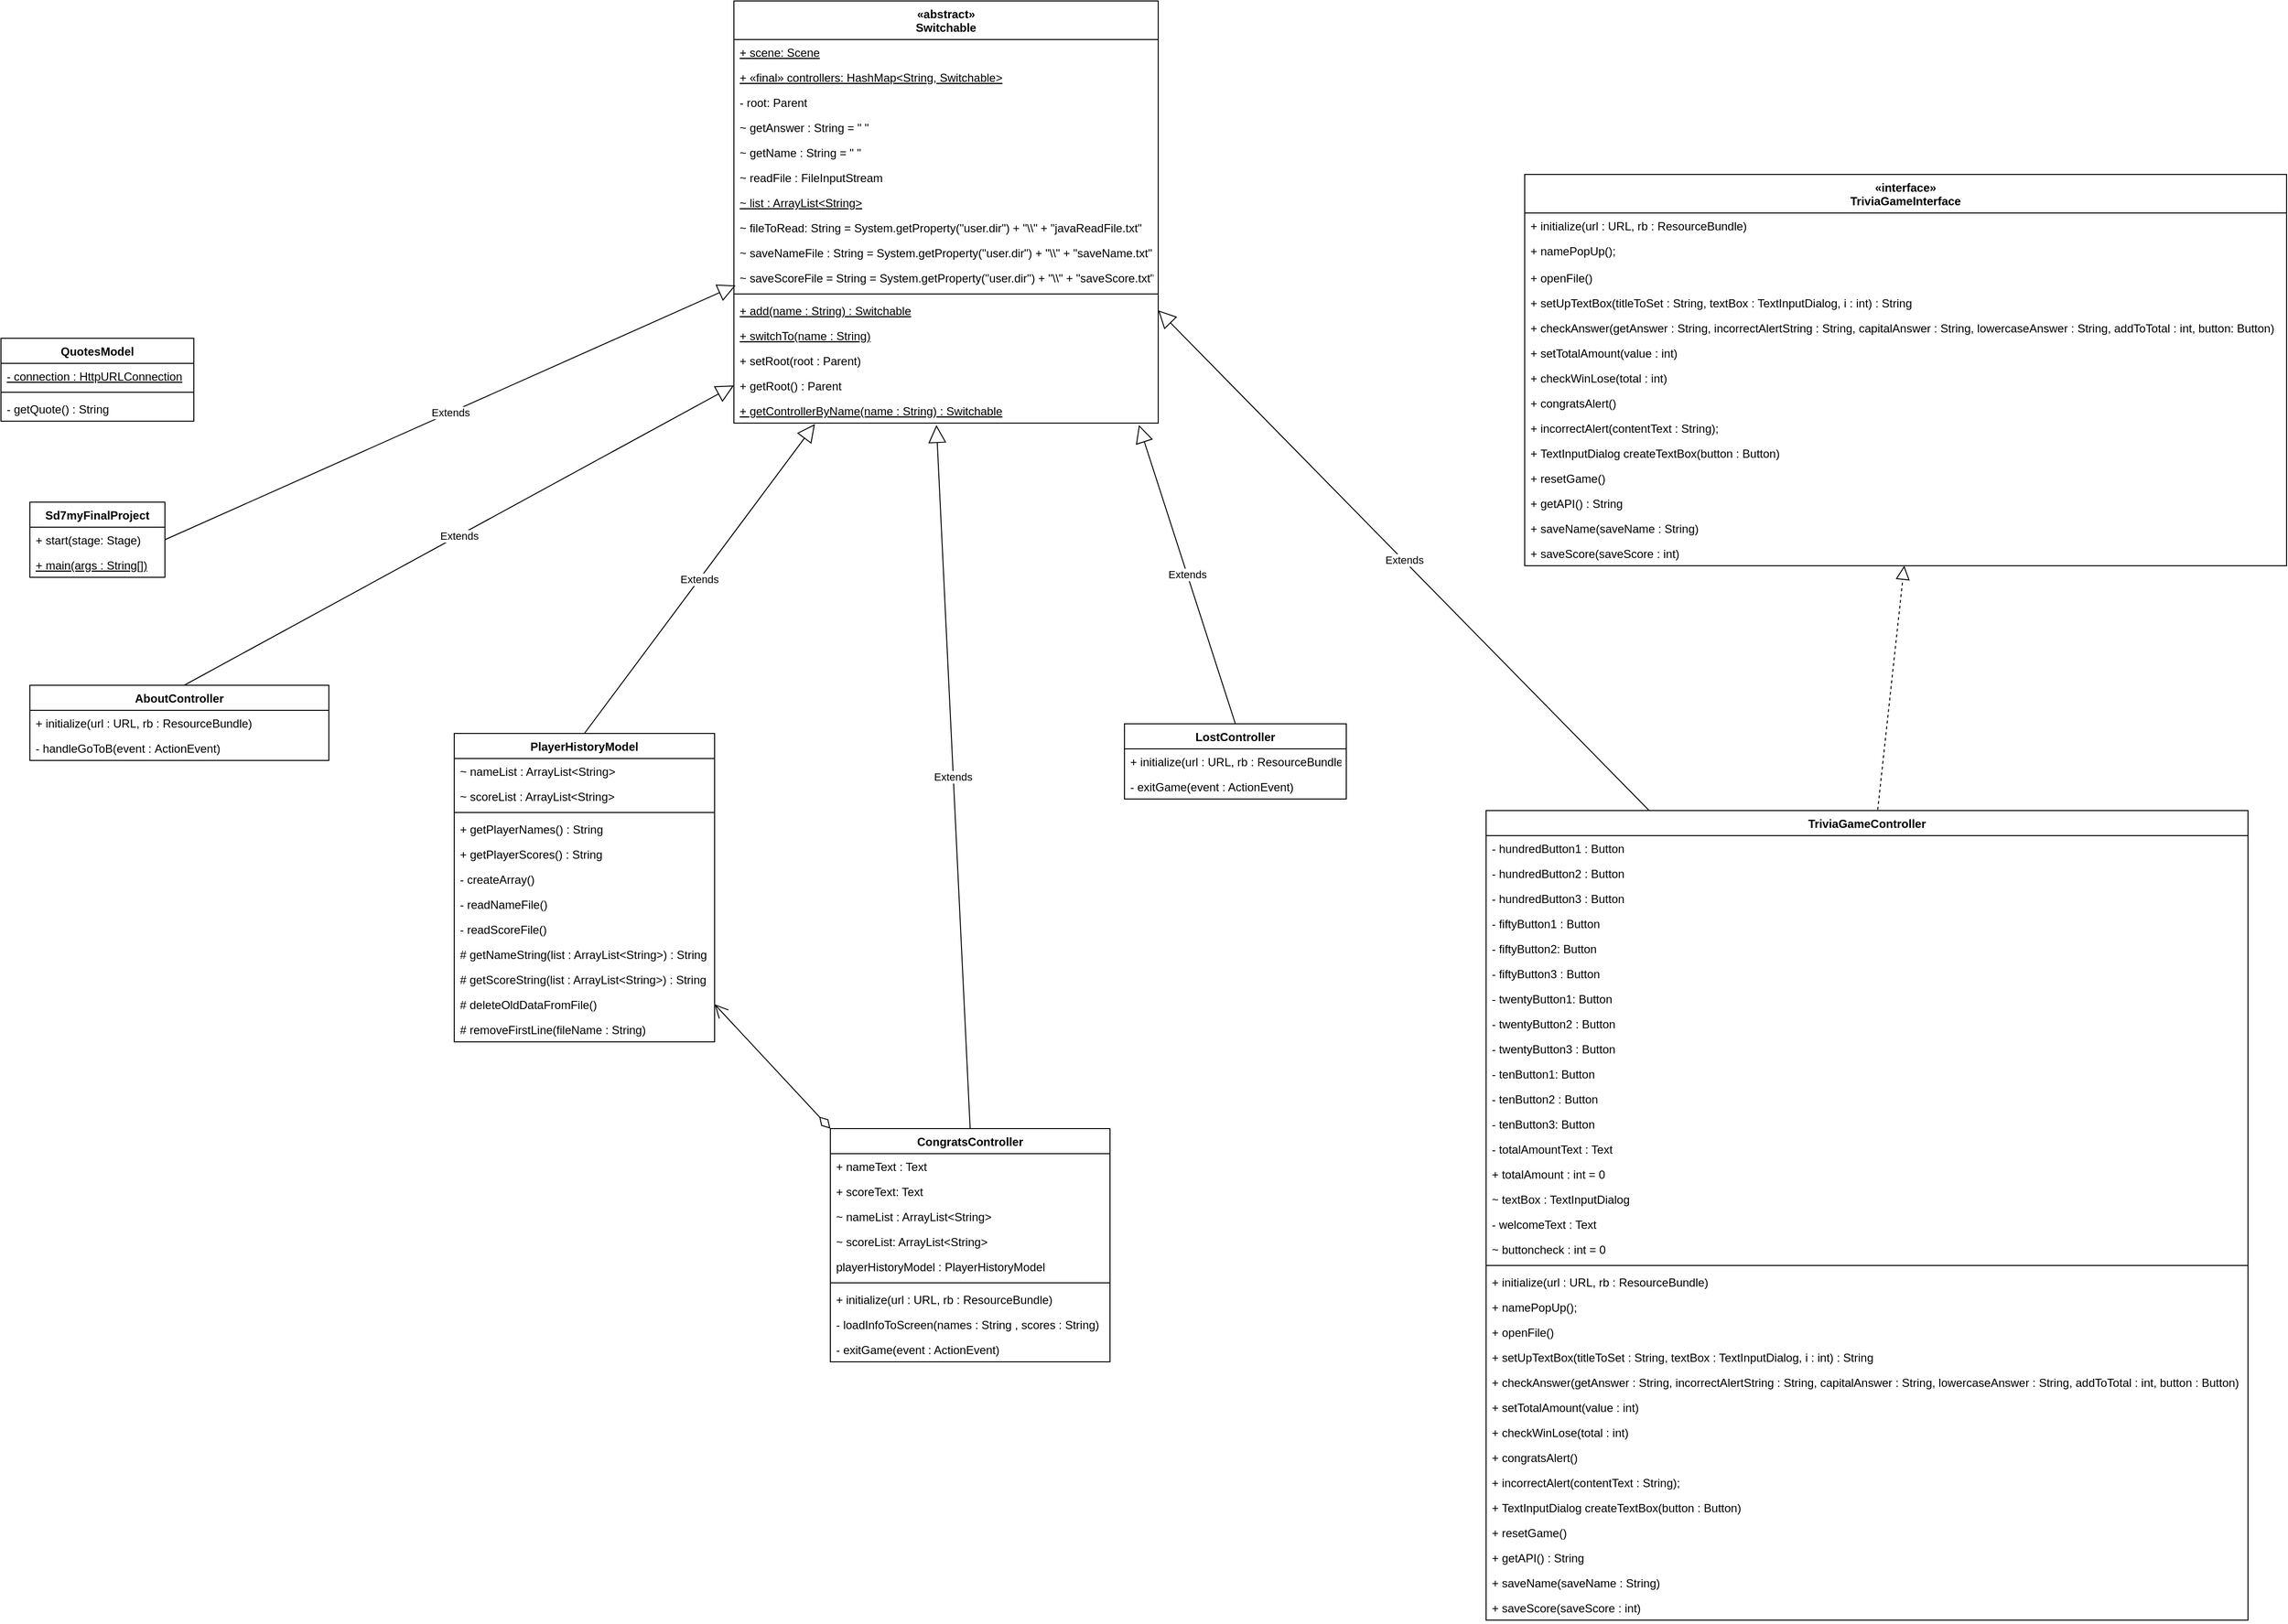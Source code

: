 <mxfile version="14.0.1" type="github">
  <diagram id="gQvXxVn0NNRnsmSeAjaD" name="Page-1">
    <mxGraphModel dx="950" dy="500" grid="1" gridSize="10" guides="1" tooltips="1" connect="1" arrows="1" fold="1" page="1" pageScale="1" pageWidth="850" pageHeight="1100" math="0" shadow="0">
      <root>
        <mxCell id="0" />
        <mxCell id="1" parent="0" />
        <mxCell id="W3TxLNWomMBkSXG4hjIm-2" value="«abstract»&#xa;Switchable" style="swimlane;fontStyle=1;align=center;verticalAlign=top;childLayout=stackLayout;horizontal=1;startSize=40;horizontalStack=0;resizeParent=1;resizeParentMax=0;resizeLast=0;collapsible=1;marginBottom=0;" parent="1" vertex="1">
          <mxGeometry x="870" y="90" width="440" height="438" as="geometry" />
        </mxCell>
        <mxCell id="W3TxLNWomMBkSXG4hjIm-3" value="+ scene: Scene" style="text;strokeColor=none;fillColor=none;align=left;verticalAlign=top;spacingLeft=4;spacingRight=4;overflow=hidden;rotatable=0;points=[[0,0.5],[1,0.5]];portConstraint=eastwest;fontStyle=4" parent="W3TxLNWomMBkSXG4hjIm-2" vertex="1">
          <mxGeometry y="40" width="440" height="26" as="geometry" />
        </mxCell>
        <mxCell id="W3TxLNWomMBkSXG4hjIm-6" value="+ «final» controllers: HashMap&lt;String, Switchable&gt;" style="text;strokeColor=none;fillColor=none;align=left;verticalAlign=top;spacingLeft=4;spacingRight=4;overflow=hidden;rotatable=0;points=[[0,0.5],[1,0.5]];portConstraint=eastwest;fontStyle=4" parent="W3TxLNWomMBkSXG4hjIm-2" vertex="1">
          <mxGeometry y="66" width="440" height="26" as="geometry" />
        </mxCell>
        <mxCell id="W3TxLNWomMBkSXG4hjIm-7" value="- root: Parent" style="text;strokeColor=none;fillColor=none;align=left;verticalAlign=top;spacingLeft=4;spacingRight=4;overflow=hidden;rotatable=0;points=[[0,0.5],[1,0.5]];portConstraint=eastwest;" parent="W3TxLNWomMBkSXG4hjIm-2" vertex="1">
          <mxGeometry y="92" width="440" height="26" as="geometry" />
        </mxCell>
        <mxCell id="W3TxLNWomMBkSXG4hjIm-8" value="~ getAnswer : String = &quot; &quot;" style="text;strokeColor=none;fillColor=none;align=left;verticalAlign=top;spacingLeft=4;spacingRight=4;overflow=hidden;rotatable=0;points=[[0,0.5],[1,0.5]];portConstraint=eastwest;" parent="W3TxLNWomMBkSXG4hjIm-2" vertex="1">
          <mxGeometry y="118" width="440" height="26" as="geometry" />
        </mxCell>
        <mxCell id="W3TxLNWomMBkSXG4hjIm-9" value="~ getName : String = &quot; &quot;" style="text;strokeColor=none;fillColor=none;align=left;verticalAlign=top;spacingLeft=4;spacingRight=4;overflow=hidden;rotatable=0;points=[[0,0.5],[1,0.5]];portConstraint=eastwest;" parent="W3TxLNWomMBkSXG4hjIm-2" vertex="1">
          <mxGeometry y="144" width="440" height="26" as="geometry" />
        </mxCell>
        <mxCell id="W3TxLNWomMBkSXG4hjIm-10" value="~ readFile : FileInputStream" style="text;strokeColor=none;fillColor=none;align=left;verticalAlign=top;spacingLeft=4;spacingRight=4;overflow=hidden;rotatable=0;points=[[0,0.5],[1,0.5]];portConstraint=eastwest;" parent="W3TxLNWomMBkSXG4hjIm-2" vertex="1">
          <mxGeometry y="170" width="440" height="26" as="geometry" />
        </mxCell>
        <mxCell id="W3TxLNWomMBkSXG4hjIm-11" value="~ list : ArrayList&lt;String&gt;" style="text;strokeColor=none;fillColor=none;align=left;verticalAlign=top;spacingLeft=4;spacingRight=4;overflow=hidden;rotatable=0;points=[[0,0.5],[1,0.5]];portConstraint=eastwest;fontStyle=4" parent="W3TxLNWomMBkSXG4hjIm-2" vertex="1">
          <mxGeometry y="196" width="440" height="26" as="geometry" />
        </mxCell>
        <mxCell id="W3TxLNWomMBkSXG4hjIm-12" value="~ fileToRead: String = System.getProperty(&quot;user.dir&quot;) + &quot;\\&quot; + &quot;javaReadFile.txt&quot;" style="text;strokeColor=none;fillColor=none;align=left;verticalAlign=top;spacingLeft=4;spacingRight=4;overflow=hidden;rotatable=0;points=[[0,0.5],[1,0.5]];portConstraint=eastwest;" parent="W3TxLNWomMBkSXG4hjIm-2" vertex="1">
          <mxGeometry y="222" width="440" height="26" as="geometry" />
        </mxCell>
        <mxCell id="W3TxLNWomMBkSXG4hjIm-13" value="~ saveNameFile : String = System.getProperty(&quot;user.dir&quot;) + &quot;\\&quot; + &quot;saveName.txt&quot;" style="text;strokeColor=none;fillColor=none;align=left;verticalAlign=top;spacingLeft=4;spacingRight=4;overflow=hidden;rotatable=0;points=[[0,0.5],[1,0.5]];portConstraint=eastwest;" parent="W3TxLNWomMBkSXG4hjIm-2" vertex="1">
          <mxGeometry y="248" width="440" height="26" as="geometry" />
        </mxCell>
        <mxCell id="W3TxLNWomMBkSXG4hjIm-14" value="~ saveScoreFile = String = System.getProperty(&quot;user.dir&quot;) + &quot;\\&quot; + &quot;saveScore.txt&quot;;" style="text;strokeColor=none;fillColor=none;align=left;verticalAlign=top;spacingLeft=4;spacingRight=4;overflow=hidden;rotatable=0;points=[[0,0.5],[1,0.5]];portConstraint=eastwest;" parent="W3TxLNWomMBkSXG4hjIm-2" vertex="1">
          <mxGeometry y="274" width="440" height="26" as="geometry" />
        </mxCell>
        <mxCell id="W3TxLNWomMBkSXG4hjIm-4" value="" style="line;strokeWidth=1;fillColor=none;align=left;verticalAlign=middle;spacingTop=-1;spacingLeft=3;spacingRight=3;rotatable=0;labelPosition=right;points=[];portConstraint=eastwest;" parent="W3TxLNWomMBkSXG4hjIm-2" vertex="1">
          <mxGeometry y="300" width="440" height="8" as="geometry" />
        </mxCell>
        <mxCell id="W3TxLNWomMBkSXG4hjIm-5" value="+ add(name : String) : Switchable" style="text;strokeColor=none;fillColor=none;align=left;verticalAlign=top;spacingLeft=4;spacingRight=4;overflow=hidden;rotatable=0;points=[[0,0.5],[1,0.5]];portConstraint=eastwest;fontStyle=4" parent="W3TxLNWomMBkSXG4hjIm-2" vertex="1">
          <mxGeometry y="308" width="440" height="26" as="geometry" />
        </mxCell>
        <mxCell id="Ama2jXLuvbdr1ns14wdT-2" value="+ switchTo(name : String)" style="text;strokeColor=none;fillColor=none;align=left;verticalAlign=top;spacingLeft=4;spacingRight=4;overflow=hidden;rotatable=0;points=[[0,0.5],[1,0.5]];portConstraint=eastwest;fontStyle=4" parent="W3TxLNWomMBkSXG4hjIm-2" vertex="1">
          <mxGeometry y="334" width="440" height="26" as="geometry" />
        </mxCell>
        <mxCell id="Ama2jXLuvbdr1ns14wdT-3" value="+ setRoot(root : Parent)" style="text;strokeColor=none;fillColor=none;align=left;verticalAlign=top;spacingLeft=4;spacingRight=4;overflow=hidden;rotatable=0;points=[[0,0.5],[1,0.5]];portConstraint=eastwest;" parent="W3TxLNWomMBkSXG4hjIm-2" vertex="1">
          <mxGeometry y="360" width="440" height="26" as="geometry" />
        </mxCell>
        <mxCell id="Ama2jXLuvbdr1ns14wdT-4" value="+ getRoot() : Parent" style="text;strokeColor=none;fillColor=none;align=left;verticalAlign=top;spacingLeft=4;spacingRight=4;overflow=hidden;rotatable=0;points=[[0,0.5],[1,0.5]];portConstraint=eastwest;" parent="W3TxLNWomMBkSXG4hjIm-2" vertex="1">
          <mxGeometry y="386" width="440" height="26" as="geometry" />
        </mxCell>
        <mxCell id="Ama2jXLuvbdr1ns14wdT-5" value="+ getControllerByName(name : String) : Switchable" style="text;strokeColor=none;fillColor=none;align=left;verticalAlign=top;spacingLeft=4;spacingRight=4;overflow=hidden;rotatable=0;points=[[0,0.5],[1,0.5]];portConstraint=eastwest;fontStyle=4" parent="W3TxLNWomMBkSXG4hjIm-2" vertex="1">
          <mxGeometry y="412" width="440" height="26" as="geometry" />
        </mxCell>
        <mxCell id="Ama2jXLuvbdr1ns14wdT-11" value="PlayerHistoryModel" style="swimlane;fontStyle=1;align=center;verticalAlign=top;childLayout=stackLayout;horizontal=1;startSize=26;horizontalStack=0;resizeParent=1;resizeParentMax=0;resizeLast=0;collapsible=1;marginBottom=0;" parent="1" vertex="1">
          <mxGeometry x="580" y="850" width="270" height="320" as="geometry" />
        </mxCell>
        <mxCell id="Ama2jXLuvbdr1ns14wdT-12" value="~ nameList : ArrayList&lt;String&gt;" style="text;strokeColor=none;fillColor=none;align=left;verticalAlign=top;spacingLeft=4;spacingRight=4;overflow=hidden;rotatable=0;points=[[0,0.5],[1,0.5]];portConstraint=eastwest;" parent="Ama2jXLuvbdr1ns14wdT-11" vertex="1">
          <mxGeometry y="26" width="270" height="26" as="geometry" />
        </mxCell>
        <mxCell id="Ama2jXLuvbdr1ns14wdT-56" value="~ scoreList : ArrayList&lt;String&gt;" style="text;strokeColor=none;fillColor=none;align=left;verticalAlign=top;spacingLeft=4;spacingRight=4;overflow=hidden;rotatable=0;points=[[0,0.5],[1,0.5]];portConstraint=eastwest;" parent="Ama2jXLuvbdr1ns14wdT-11" vertex="1">
          <mxGeometry y="52" width="270" height="26" as="geometry" />
        </mxCell>
        <mxCell id="Ama2jXLuvbdr1ns14wdT-13" value="" style="line;strokeWidth=1;fillColor=none;align=left;verticalAlign=middle;spacingTop=-1;spacingLeft=3;spacingRight=3;rotatable=0;labelPosition=right;points=[];portConstraint=eastwest;" parent="Ama2jXLuvbdr1ns14wdT-11" vertex="1">
          <mxGeometry y="78" width="270" height="8" as="geometry" />
        </mxCell>
        <mxCell id="Ama2jXLuvbdr1ns14wdT-14" value="+ getPlayerNames() : String" style="text;strokeColor=none;fillColor=none;align=left;verticalAlign=top;spacingLeft=4;spacingRight=4;overflow=hidden;rotatable=0;points=[[0,0.5],[1,0.5]];portConstraint=eastwest;" parent="Ama2jXLuvbdr1ns14wdT-11" vertex="1">
          <mxGeometry y="86" width="270" height="26" as="geometry" />
        </mxCell>
        <mxCell id="Ama2jXLuvbdr1ns14wdT-57" value="+ getPlayerScores() : String" style="text;strokeColor=none;fillColor=none;align=left;verticalAlign=top;spacingLeft=4;spacingRight=4;overflow=hidden;rotatable=0;points=[[0,0.5],[1,0.5]];portConstraint=eastwest;" parent="Ama2jXLuvbdr1ns14wdT-11" vertex="1">
          <mxGeometry y="112" width="270" height="26" as="geometry" />
        </mxCell>
        <mxCell id="Ama2jXLuvbdr1ns14wdT-58" value="- createArray()" style="text;strokeColor=none;fillColor=none;align=left;verticalAlign=top;spacingLeft=4;spacingRight=4;overflow=hidden;rotatable=0;points=[[0,0.5],[1,0.5]];portConstraint=eastwest;" parent="Ama2jXLuvbdr1ns14wdT-11" vertex="1">
          <mxGeometry y="138" width="270" height="26" as="geometry" />
        </mxCell>
        <mxCell id="Ama2jXLuvbdr1ns14wdT-59" value="- readNameFile()" style="text;strokeColor=none;fillColor=none;align=left;verticalAlign=top;spacingLeft=4;spacingRight=4;overflow=hidden;rotatable=0;points=[[0,0.5],[1,0.5]];portConstraint=eastwest;" parent="Ama2jXLuvbdr1ns14wdT-11" vertex="1">
          <mxGeometry y="164" width="270" height="26" as="geometry" />
        </mxCell>
        <mxCell id="Ama2jXLuvbdr1ns14wdT-60" value="- readScoreFile()" style="text;strokeColor=none;fillColor=none;align=left;verticalAlign=top;spacingLeft=4;spacingRight=4;overflow=hidden;rotatable=0;points=[[0,0.5],[1,0.5]];portConstraint=eastwest;" parent="Ama2jXLuvbdr1ns14wdT-11" vertex="1">
          <mxGeometry y="190" width="270" height="26" as="geometry" />
        </mxCell>
        <mxCell id="Ama2jXLuvbdr1ns14wdT-61" value="# getNameString(list : ArrayList&lt;String&gt;) : String" style="text;strokeColor=none;fillColor=none;align=left;verticalAlign=top;spacingLeft=4;spacingRight=4;overflow=hidden;rotatable=0;points=[[0,0.5],[1,0.5]];portConstraint=eastwest;" parent="Ama2jXLuvbdr1ns14wdT-11" vertex="1">
          <mxGeometry y="216" width="270" height="26" as="geometry" />
        </mxCell>
        <mxCell id="Ama2jXLuvbdr1ns14wdT-62" value="# getScoreString(list : ArrayList&lt;String&gt;) : String" style="text;strokeColor=none;fillColor=none;align=left;verticalAlign=top;spacingLeft=4;spacingRight=4;overflow=hidden;rotatable=0;points=[[0,0.5],[1,0.5]];portConstraint=eastwest;" parent="Ama2jXLuvbdr1ns14wdT-11" vertex="1">
          <mxGeometry y="242" width="270" height="26" as="geometry" />
        </mxCell>
        <mxCell id="Ama2jXLuvbdr1ns14wdT-63" value="# deleteOldDataFromFile()" style="text;strokeColor=none;fillColor=none;align=left;verticalAlign=top;spacingLeft=4;spacingRight=4;overflow=hidden;rotatable=0;points=[[0,0.5],[1,0.5]];portConstraint=eastwest;" parent="Ama2jXLuvbdr1ns14wdT-11" vertex="1">
          <mxGeometry y="268" width="270" height="26" as="geometry" />
        </mxCell>
        <mxCell id="Ama2jXLuvbdr1ns14wdT-64" value="# removeFirstLine(fileName : String)" style="text;strokeColor=none;fillColor=none;align=left;verticalAlign=top;spacingLeft=4;spacingRight=4;overflow=hidden;rotatable=0;points=[[0,0.5],[1,0.5]];portConstraint=eastwest;" parent="Ama2jXLuvbdr1ns14wdT-11" vertex="1">
          <mxGeometry y="294" width="270" height="26" as="geometry" />
        </mxCell>
        <mxCell id="Ama2jXLuvbdr1ns14wdT-15" value="CongratsController" style="swimlane;fontStyle=1;align=center;verticalAlign=top;childLayout=stackLayout;horizontal=1;startSize=26;horizontalStack=0;resizeParent=1;resizeParentMax=0;resizeLast=0;collapsible=1;marginBottom=0;" parent="1" vertex="1">
          <mxGeometry x="970" y="1260" width="290" height="242" as="geometry" />
        </mxCell>
        <mxCell id="Ama2jXLuvbdr1ns14wdT-16" value="+ nameText : Text" style="text;strokeColor=none;fillColor=none;align=left;verticalAlign=top;spacingLeft=4;spacingRight=4;overflow=hidden;rotatable=0;points=[[0,0.5],[1,0.5]];portConstraint=eastwest;" parent="Ama2jXLuvbdr1ns14wdT-15" vertex="1">
          <mxGeometry y="26" width="290" height="26" as="geometry" />
        </mxCell>
        <mxCell id="Ama2jXLuvbdr1ns14wdT-66" value="+ scoreText: Text" style="text;strokeColor=none;fillColor=none;align=left;verticalAlign=top;spacingLeft=4;spacingRight=4;overflow=hidden;rotatable=0;points=[[0,0.5],[1,0.5]];portConstraint=eastwest;" parent="Ama2jXLuvbdr1ns14wdT-15" vertex="1">
          <mxGeometry y="52" width="290" height="26" as="geometry" />
        </mxCell>
        <mxCell id="Ama2jXLuvbdr1ns14wdT-67" value="~ nameList : ArrayList&lt;String&gt;" style="text;strokeColor=none;fillColor=none;align=left;verticalAlign=top;spacingLeft=4;spacingRight=4;overflow=hidden;rotatable=0;points=[[0,0.5],[1,0.5]];portConstraint=eastwest;" parent="Ama2jXLuvbdr1ns14wdT-15" vertex="1">
          <mxGeometry y="78" width="290" height="26" as="geometry" />
        </mxCell>
        <mxCell id="Ama2jXLuvbdr1ns14wdT-68" value="~ scoreList: ArrayList&lt;String&gt;" style="text;strokeColor=none;fillColor=none;align=left;verticalAlign=top;spacingLeft=4;spacingRight=4;overflow=hidden;rotatable=0;points=[[0,0.5],[1,0.5]];portConstraint=eastwest;" parent="Ama2jXLuvbdr1ns14wdT-15" vertex="1">
          <mxGeometry y="104" width="290" height="26" as="geometry" />
        </mxCell>
        <mxCell id="Ama2jXLuvbdr1ns14wdT-69" value="playerHistoryModel : PlayerHistoryModel " style="text;strokeColor=none;fillColor=none;align=left;verticalAlign=top;spacingLeft=4;spacingRight=4;overflow=hidden;rotatable=0;points=[[0,0.5],[1,0.5]];portConstraint=eastwest;" parent="Ama2jXLuvbdr1ns14wdT-15" vertex="1">
          <mxGeometry y="130" width="290" height="26" as="geometry" />
        </mxCell>
        <mxCell id="Ama2jXLuvbdr1ns14wdT-17" value="" style="line;strokeWidth=1;fillColor=none;align=left;verticalAlign=middle;spacingTop=-1;spacingLeft=3;spacingRight=3;rotatable=0;labelPosition=right;points=[];portConstraint=eastwest;" parent="Ama2jXLuvbdr1ns14wdT-15" vertex="1">
          <mxGeometry y="156" width="290" height="8" as="geometry" />
        </mxCell>
        <mxCell id="Ama2jXLuvbdr1ns14wdT-18" value="+ initialize(url : URL, rb : ResourceBundle)" style="text;strokeColor=none;fillColor=none;align=left;verticalAlign=top;spacingLeft=4;spacingRight=4;overflow=hidden;rotatable=0;points=[[0,0.5],[1,0.5]];portConstraint=eastwest;" parent="Ama2jXLuvbdr1ns14wdT-15" vertex="1">
          <mxGeometry y="164" width="290" height="26" as="geometry" />
        </mxCell>
        <mxCell id="Ama2jXLuvbdr1ns14wdT-70" value="- loadInfoToScreen(names : String , scores : String)" style="text;strokeColor=none;fillColor=none;align=left;verticalAlign=top;spacingLeft=4;spacingRight=4;overflow=hidden;rotatable=0;points=[[0,0.5],[1,0.5]];portConstraint=eastwest;" parent="Ama2jXLuvbdr1ns14wdT-15" vertex="1">
          <mxGeometry y="190" width="290" height="26" as="geometry" />
        </mxCell>
        <mxCell id="Ama2jXLuvbdr1ns14wdT-71" value="- exitGame(event : ActionEvent)" style="text;strokeColor=none;fillColor=none;align=left;verticalAlign=top;spacingLeft=4;spacingRight=4;overflow=hidden;rotatable=0;points=[[0,0.5],[1,0.5]];portConstraint=eastwest;" parent="Ama2jXLuvbdr1ns14wdT-15" vertex="1">
          <mxGeometry y="216" width="290" height="26" as="geometry" />
        </mxCell>
        <mxCell id="Ama2jXLuvbdr1ns14wdT-19" value="LostController" style="swimlane;fontStyle=1;align=center;verticalAlign=top;childLayout=stackLayout;horizontal=1;startSize=26;horizontalStack=0;resizeParent=1;resizeParentMax=0;resizeLast=0;collapsible=1;marginBottom=0;" parent="1" vertex="1">
          <mxGeometry x="1275" y="840" width="230" height="78" as="geometry" />
        </mxCell>
        <mxCell id="Ama2jXLuvbdr1ns14wdT-22" value="+ initialize(url : URL, rb : ResourceBundle)" style="text;strokeColor=none;fillColor=none;align=left;verticalAlign=top;spacingLeft=4;spacingRight=4;overflow=hidden;rotatable=0;points=[[0,0.5],[1,0.5]];portConstraint=eastwest;" parent="Ama2jXLuvbdr1ns14wdT-19" vertex="1">
          <mxGeometry y="26" width="230" height="26" as="geometry" />
        </mxCell>
        <mxCell id="Ama2jXLuvbdr1ns14wdT-72" value="- exitGame(event : ActionEvent)" style="text;strokeColor=none;fillColor=none;align=left;verticalAlign=top;spacingLeft=4;spacingRight=4;overflow=hidden;rotatable=0;points=[[0,0.5],[1,0.5]];portConstraint=eastwest;" parent="Ama2jXLuvbdr1ns14wdT-19" vertex="1">
          <mxGeometry y="52" width="230" height="26" as="geometry" />
        </mxCell>
        <mxCell id="Ama2jXLuvbdr1ns14wdT-23" value="QuotesModel" style="swimlane;fontStyle=1;align=center;verticalAlign=top;childLayout=stackLayout;horizontal=1;startSize=26;horizontalStack=0;resizeParent=1;resizeParentMax=0;resizeLast=0;collapsible=1;marginBottom=0;" parent="1" vertex="1">
          <mxGeometry x="110" y="440" width="200" height="86" as="geometry" />
        </mxCell>
        <mxCell id="Ama2jXLuvbdr1ns14wdT-24" value="- connection : HttpURLConnection" style="text;strokeColor=none;fillColor=none;align=left;verticalAlign=top;spacingLeft=4;spacingRight=4;overflow=hidden;rotatable=0;points=[[0,0.5],[1,0.5]];portConstraint=eastwest;fontStyle=4" parent="Ama2jXLuvbdr1ns14wdT-23" vertex="1">
          <mxGeometry y="26" width="200" height="26" as="geometry" />
        </mxCell>
        <mxCell id="Ama2jXLuvbdr1ns14wdT-25" value="" style="line;strokeWidth=1;fillColor=none;align=left;verticalAlign=middle;spacingTop=-1;spacingLeft=3;spacingRight=3;rotatable=0;labelPosition=right;points=[];portConstraint=eastwest;" parent="Ama2jXLuvbdr1ns14wdT-23" vertex="1">
          <mxGeometry y="52" width="200" height="8" as="geometry" />
        </mxCell>
        <mxCell id="Ama2jXLuvbdr1ns14wdT-26" value="- getQuote() : String" style="text;strokeColor=none;fillColor=none;align=left;verticalAlign=top;spacingLeft=4;spacingRight=4;overflow=hidden;rotatable=0;points=[[0,0.5],[1,0.5]];portConstraint=eastwest;" parent="Ama2jXLuvbdr1ns14wdT-23" vertex="1">
          <mxGeometry y="60" width="200" height="26" as="geometry" />
        </mxCell>
        <mxCell id="Ama2jXLuvbdr1ns14wdT-31" value="AboutController" style="swimlane;fontStyle=1;align=center;verticalAlign=top;childLayout=stackLayout;horizontal=1;startSize=26;horizontalStack=0;resizeParent=1;resizeParentMax=0;resizeLast=0;collapsible=1;marginBottom=0;" parent="1" vertex="1">
          <mxGeometry x="140" y="800" width="310" height="78" as="geometry" />
        </mxCell>
        <mxCell id="Ama2jXLuvbdr1ns14wdT-34" value="+ initialize(url : URL, rb : ResourceBundle)" style="text;strokeColor=none;fillColor=none;align=left;verticalAlign=top;spacingLeft=4;spacingRight=4;overflow=hidden;rotatable=0;points=[[0,0.5],[1,0.5]];portConstraint=eastwest;" parent="Ama2jXLuvbdr1ns14wdT-31" vertex="1">
          <mxGeometry y="26" width="310" height="26" as="geometry" />
        </mxCell>
        <mxCell id="Ama2jXLuvbdr1ns14wdT-54" value="- handleGoToB(event : ActionEvent)" style="text;strokeColor=none;fillColor=none;align=left;verticalAlign=top;spacingLeft=4;spacingRight=4;overflow=hidden;rotatable=0;points=[[0,0.5],[1,0.5]];portConstraint=eastwest;" parent="Ama2jXLuvbdr1ns14wdT-31" vertex="1">
          <mxGeometry y="52" width="310" height="26" as="geometry" />
        </mxCell>
        <mxCell id="Ama2jXLuvbdr1ns14wdT-35" value="Sd7myFinalProject" style="swimlane;fontStyle=1;align=center;verticalAlign=top;childLayout=stackLayout;horizontal=1;startSize=26;horizontalStack=0;resizeParent=1;resizeParentMax=0;resizeLast=0;collapsible=1;marginBottom=0;" parent="1" vertex="1">
          <mxGeometry x="140" y="610" width="140" height="78" as="geometry" />
        </mxCell>
        <mxCell id="Ama2jXLuvbdr1ns14wdT-38" value="+ start(stage: Stage)" style="text;strokeColor=none;fillColor=none;align=left;verticalAlign=top;spacingLeft=4;spacingRight=4;overflow=hidden;rotatable=0;points=[[0,0.5],[1,0.5]];portConstraint=eastwest;" parent="Ama2jXLuvbdr1ns14wdT-35" vertex="1">
          <mxGeometry y="26" width="140" height="26" as="geometry" />
        </mxCell>
        <mxCell id="Ama2jXLuvbdr1ns14wdT-53" value="+ main(args : String[])" style="text;strokeColor=none;fillColor=none;align=left;verticalAlign=top;spacingLeft=4;spacingRight=4;overflow=hidden;rotatable=0;points=[[0,0.5],[1,0.5]];portConstraint=eastwest;fontStyle=4" parent="Ama2jXLuvbdr1ns14wdT-35" vertex="1">
          <mxGeometry y="52" width="140" height="26" as="geometry" />
        </mxCell>
        <mxCell id="Ama2jXLuvbdr1ns14wdT-92" value="«interface»&#xa;TriviaGameInterface" style="swimlane;fontStyle=1;align=center;verticalAlign=top;childLayout=stackLayout;horizontal=1;startSize=40;horizontalStack=0;resizeParent=1;resizeParentMax=0;resizeLast=0;collapsible=1;marginBottom=0;" parent="1" vertex="1">
          <mxGeometry x="1690" y="270" width="790" height="406" as="geometry" />
        </mxCell>
        <mxCell id="Ama2jXLuvbdr1ns14wdT-93" value="+ initialize(url : URL, rb : ResourceBundle)" style="text;strokeColor=none;fillColor=none;align=left;verticalAlign=top;spacingLeft=4;spacingRight=4;overflow=hidden;rotatable=0;points=[[0,0.5],[1,0.5]];portConstraint=eastwest;" parent="Ama2jXLuvbdr1ns14wdT-92" vertex="1">
          <mxGeometry y="40" width="790" height="26" as="geometry" />
        </mxCell>
        <mxCell id="Ama2jXLuvbdr1ns14wdT-94" value="+ namePopUp();" style="text;strokeColor=none;fillColor=none;align=left;verticalAlign=top;spacingLeft=4;spacingRight=4;overflow=hidden;rotatable=0;points=[[0,0.5],[1,0.5]];portConstraint=eastwest;" parent="Ama2jXLuvbdr1ns14wdT-92" vertex="1">
          <mxGeometry y="66" width="790" height="28" as="geometry" />
        </mxCell>
        <mxCell id="Ama2jXLuvbdr1ns14wdT-95" value="+ openFile()" style="text;strokeColor=none;fillColor=none;align=left;verticalAlign=top;spacingLeft=4;spacingRight=4;overflow=hidden;rotatable=0;points=[[0,0.5],[1,0.5]];portConstraint=eastwest;" parent="Ama2jXLuvbdr1ns14wdT-92" vertex="1">
          <mxGeometry y="94" width="790" height="26" as="geometry" />
        </mxCell>
        <mxCell id="Ama2jXLuvbdr1ns14wdT-96" value="+ setUpTextBox(titleToSet : String, textBox : TextInputDialog, i : int) : String" style="text;strokeColor=none;fillColor=none;align=left;verticalAlign=top;spacingLeft=4;spacingRight=4;overflow=hidden;rotatable=0;points=[[0,0.5],[1,0.5]];portConstraint=eastwest;" parent="Ama2jXLuvbdr1ns14wdT-92" vertex="1">
          <mxGeometry y="120" width="790" height="26" as="geometry" />
        </mxCell>
        <mxCell id="Ama2jXLuvbdr1ns14wdT-97" value="+ checkAnswer(getAnswer : String, incorrectAlertString : String, capitalAnswer : String, lowercaseAnswer : String, addToTotal : int, button: Button)" style="text;strokeColor=none;fillColor=none;align=left;verticalAlign=top;spacingLeft=4;spacingRight=4;overflow=hidden;rotatable=0;points=[[0,0.5],[1,0.5]];portConstraint=eastwest;" parent="Ama2jXLuvbdr1ns14wdT-92" vertex="1">
          <mxGeometry y="146" width="790" height="26" as="geometry" />
        </mxCell>
        <mxCell id="Ama2jXLuvbdr1ns14wdT-98" value="+ setTotalAmount(value : int)" style="text;strokeColor=none;fillColor=none;align=left;verticalAlign=top;spacingLeft=4;spacingRight=4;overflow=hidden;rotatable=0;points=[[0,0.5],[1,0.5]];portConstraint=eastwest;" parent="Ama2jXLuvbdr1ns14wdT-92" vertex="1">
          <mxGeometry y="172" width="790" height="26" as="geometry" />
        </mxCell>
        <mxCell id="Ama2jXLuvbdr1ns14wdT-99" value="+ checkWinLose(total : int)" style="text;strokeColor=none;fillColor=none;align=left;verticalAlign=top;spacingLeft=4;spacingRight=4;overflow=hidden;rotatable=0;points=[[0,0.5],[1,0.5]];portConstraint=eastwest;" parent="Ama2jXLuvbdr1ns14wdT-92" vertex="1">
          <mxGeometry y="198" width="790" height="26" as="geometry" />
        </mxCell>
        <mxCell id="Ama2jXLuvbdr1ns14wdT-100" value="+ congratsAlert()" style="text;strokeColor=none;fillColor=none;align=left;verticalAlign=top;spacingLeft=4;spacingRight=4;overflow=hidden;rotatable=0;points=[[0,0.5],[1,0.5]];portConstraint=eastwest;" parent="Ama2jXLuvbdr1ns14wdT-92" vertex="1">
          <mxGeometry y="224" width="790" height="26" as="geometry" />
        </mxCell>
        <mxCell id="Ama2jXLuvbdr1ns14wdT-101" value="+ incorrectAlert(contentText : String);" style="text;strokeColor=none;fillColor=none;align=left;verticalAlign=top;spacingLeft=4;spacingRight=4;overflow=hidden;rotatable=0;points=[[0,0.5],[1,0.5]];portConstraint=eastwest;" parent="Ama2jXLuvbdr1ns14wdT-92" vertex="1">
          <mxGeometry y="250" width="790" height="26" as="geometry" />
        </mxCell>
        <mxCell id="Ama2jXLuvbdr1ns14wdT-102" value="+ TextInputDialog createTextBox(button : Button)" style="text;strokeColor=none;fillColor=none;align=left;verticalAlign=top;spacingLeft=4;spacingRight=4;overflow=hidden;rotatable=0;points=[[0,0.5],[1,0.5]];portConstraint=eastwest;" parent="Ama2jXLuvbdr1ns14wdT-92" vertex="1">
          <mxGeometry y="276" width="790" height="26" as="geometry" />
        </mxCell>
        <mxCell id="Ama2jXLuvbdr1ns14wdT-103" value="+ resetGame()" style="text;strokeColor=none;fillColor=none;align=left;verticalAlign=top;spacingLeft=4;spacingRight=4;overflow=hidden;rotatable=0;points=[[0,0.5],[1,0.5]];portConstraint=eastwest;" parent="Ama2jXLuvbdr1ns14wdT-92" vertex="1">
          <mxGeometry y="302" width="790" height="26" as="geometry" />
        </mxCell>
        <mxCell id="Ama2jXLuvbdr1ns14wdT-104" value="+ getAPI() : String" style="text;strokeColor=none;fillColor=none;align=left;verticalAlign=top;spacingLeft=4;spacingRight=4;overflow=hidden;rotatable=0;points=[[0,0.5],[1,0.5]];portConstraint=eastwest;" parent="Ama2jXLuvbdr1ns14wdT-92" vertex="1">
          <mxGeometry y="328" width="790" height="26" as="geometry" />
        </mxCell>
        <mxCell id="Ama2jXLuvbdr1ns14wdT-105" value="+ saveName(saveName : String)" style="text;strokeColor=none;fillColor=none;align=left;verticalAlign=top;spacingLeft=4;spacingRight=4;overflow=hidden;rotatable=0;points=[[0,0.5],[1,0.5]];portConstraint=eastwest;" parent="Ama2jXLuvbdr1ns14wdT-92" vertex="1">
          <mxGeometry y="354" width="790" height="26" as="geometry" />
        </mxCell>
        <mxCell id="Ama2jXLuvbdr1ns14wdT-106" value="+ saveScore(saveScore : int)" style="text;strokeColor=none;fillColor=none;align=left;verticalAlign=top;spacingLeft=4;spacingRight=4;overflow=hidden;rotatable=0;points=[[0,0.5],[1,0.5]];portConstraint=eastwest;" parent="Ama2jXLuvbdr1ns14wdT-92" vertex="1">
          <mxGeometry y="380" width="790" height="26" as="geometry" />
        </mxCell>
        <mxCell id="26JXpx6nsNylsn1MKvOH-1" value="TriviaGameController" style="swimlane;fontStyle=1;align=center;verticalAlign=top;childLayout=stackLayout;horizontal=1;startSize=26;horizontalStack=0;resizeParent=1;resizeParentMax=0;resizeLast=0;collapsible=1;marginBottom=0;" parent="1" vertex="1">
          <mxGeometry x="1650" y="930" width="790" height="840" as="geometry" />
        </mxCell>
        <mxCell id="26JXpx6nsNylsn1MKvOH-2" value="- hundredButton1 : Button" style="text;strokeColor=none;fillColor=none;align=left;verticalAlign=top;spacingLeft=4;spacingRight=4;overflow=hidden;rotatable=0;points=[[0,0.5],[1,0.5]];portConstraint=eastwest;" parent="26JXpx6nsNylsn1MKvOH-1" vertex="1">
          <mxGeometry y="26" width="790" height="26" as="geometry" />
        </mxCell>
        <mxCell id="26JXpx6nsNylsn1MKvOH-19" value="- hundredButton2 : Button" style="text;strokeColor=none;fillColor=none;align=left;verticalAlign=top;spacingLeft=4;spacingRight=4;overflow=hidden;rotatable=0;points=[[0,0.5],[1,0.5]];portConstraint=eastwest;" parent="26JXpx6nsNylsn1MKvOH-1" vertex="1">
          <mxGeometry y="52" width="790" height="26" as="geometry" />
        </mxCell>
        <mxCell id="26JXpx6nsNylsn1MKvOH-20" value="- hundredButton3 : Button" style="text;strokeColor=none;fillColor=none;align=left;verticalAlign=top;spacingLeft=4;spacingRight=4;overflow=hidden;rotatable=0;points=[[0,0.5],[1,0.5]];portConstraint=eastwest;" parent="26JXpx6nsNylsn1MKvOH-1" vertex="1">
          <mxGeometry y="78" width="790" height="26" as="geometry" />
        </mxCell>
        <mxCell id="26JXpx6nsNylsn1MKvOH-21" value="- fiftyButton1 : Button" style="text;strokeColor=none;fillColor=none;align=left;verticalAlign=top;spacingLeft=4;spacingRight=4;overflow=hidden;rotatable=0;points=[[0,0.5],[1,0.5]];portConstraint=eastwest;" parent="26JXpx6nsNylsn1MKvOH-1" vertex="1">
          <mxGeometry y="104" width="790" height="26" as="geometry" />
        </mxCell>
        <mxCell id="26JXpx6nsNylsn1MKvOH-22" value="- fiftyButton2: Button" style="text;strokeColor=none;fillColor=none;align=left;verticalAlign=top;spacingLeft=4;spacingRight=4;overflow=hidden;rotatable=0;points=[[0,0.5],[1,0.5]];portConstraint=eastwest;" parent="26JXpx6nsNylsn1MKvOH-1" vertex="1">
          <mxGeometry y="130" width="790" height="26" as="geometry" />
        </mxCell>
        <mxCell id="26JXpx6nsNylsn1MKvOH-23" value="- fiftyButton3 : Button" style="text;strokeColor=none;fillColor=none;align=left;verticalAlign=top;spacingLeft=4;spacingRight=4;overflow=hidden;rotatable=0;points=[[0,0.5],[1,0.5]];portConstraint=eastwest;" parent="26JXpx6nsNylsn1MKvOH-1" vertex="1">
          <mxGeometry y="156" width="790" height="26" as="geometry" />
        </mxCell>
        <mxCell id="26JXpx6nsNylsn1MKvOH-24" value="- twentyButton1: Button" style="text;strokeColor=none;fillColor=none;align=left;verticalAlign=top;spacingLeft=4;spacingRight=4;overflow=hidden;rotatable=0;points=[[0,0.5],[1,0.5]];portConstraint=eastwest;" parent="26JXpx6nsNylsn1MKvOH-1" vertex="1">
          <mxGeometry y="182" width="790" height="26" as="geometry" />
        </mxCell>
        <mxCell id="26JXpx6nsNylsn1MKvOH-25" value="- twentyButton2 : Button" style="text;strokeColor=none;fillColor=none;align=left;verticalAlign=top;spacingLeft=4;spacingRight=4;overflow=hidden;rotatable=0;points=[[0,0.5],[1,0.5]];portConstraint=eastwest;" parent="26JXpx6nsNylsn1MKvOH-1" vertex="1">
          <mxGeometry y="208" width="790" height="26" as="geometry" />
        </mxCell>
        <mxCell id="26JXpx6nsNylsn1MKvOH-26" value="- twentyButton3 : Button" style="text;strokeColor=none;fillColor=none;align=left;verticalAlign=top;spacingLeft=4;spacingRight=4;overflow=hidden;rotatable=0;points=[[0,0.5],[1,0.5]];portConstraint=eastwest;" parent="26JXpx6nsNylsn1MKvOH-1" vertex="1">
          <mxGeometry y="234" width="790" height="26" as="geometry" />
        </mxCell>
        <mxCell id="26JXpx6nsNylsn1MKvOH-27" value="- tenButton1: Button" style="text;strokeColor=none;fillColor=none;align=left;verticalAlign=top;spacingLeft=4;spacingRight=4;overflow=hidden;rotatable=0;points=[[0,0.5],[1,0.5]];portConstraint=eastwest;" parent="26JXpx6nsNylsn1MKvOH-1" vertex="1">
          <mxGeometry y="260" width="790" height="26" as="geometry" />
        </mxCell>
        <mxCell id="26JXpx6nsNylsn1MKvOH-28" value="- tenButton2 : Button" style="text;strokeColor=none;fillColor=none;align=left;verticalAlign=top;spacingLeft=4;spacingRight=4;overflow=hidden;rotatable=0;points=[[0,0.5],[1,0.5]];portConstraint=eastwest;" parent="26JXpx6nsNylsn1MKvOH-1" vertex="1">
          <mxGeometry y="286" width="790" height="26" as="geometry" />
        </mxCell>
        <mxCell id="26JXpx6nsNylsn1MKvOH-29" value="- tenButton3: Button" style="text;strokeColor=none;fillColor=none;align=left;verticalAlign=top;spacingLeft=4;spacingRight=4;overflow=hidden;rotatable=0;points=[[0,0.5],[1,0.5]];portConstraint=eastwest;" parent="26JXpx6nsNylsn1MKvOH-1" vertex="1">
          <mxGeometry y="312" width="790" height="26" as="geometry" />
        </mxCell>
        <mxCell id="26JXpx6nsNylsn1MKvOH-30" value="- totalAmountText : Text" style="text;strokeColor=none;fillColor=none;align=left;verticalAlign=top;spacingLeft=4;spacingRight=4;overflow=hidden;rotatable=0;points=[[0,0.5],[1,0.5]];portConstraint=eastwest;" parent="26JXpx6nsNylsn1MKvOH-1" vertex="1">
          <mxGeometry y="338" width="790" height="26" as="geometry" />
        </mxCell>
        <mxCell id="26JXpx6nsNylsn1MKvOH-31" value="+ totalAmount : int = 0" style="text;strokeColor=none;fillColor=none;align=left;verticalAlign=top;spacingLeft=4;spacingRight=4;overflow=hidden;rotatable=0;points=[[0,0.5],[1,0.5]];portConstraint=eastwest;" parent="26JXpx6nsNylsn1MKvOH-1" vertex="1">
          <mxGeometry y="364" width="790" height="26" as="geometry" />
        </mxCell>
        <mxCell id="26JXpx6nsNylsn1MKvOH-32" value="~ textBox : TextInputDialog" style="text;strokeColor=none;fillColor=none;align=left;verticalAlign=top;spacingLeft=4;spacingRight=4;overflow=hidden;rotatable=0;points=[[0,0.5],[1,0.5]];portConstraint=eastwest;" parent="26JXpx6nsNylsn1MKvOH-1" vertex="1">
          <mxGeometry y="390" width="790" height="26" as="geometry" />
        </mxCell>
        <mxCell id="26JXpx6nsNylsn1MKvOH-33" value="- welcomeText : Text" style="text;strokeColor=none;fillColor=none;align=left;verticalAlign=top;spacingLeft=4;spacingRight=4;overflow=hidden;rotatable=0;points=[[0,0.5],[1,0.5]];portConstraint=eastwest;" parent="26JXpx6nsNylsn1MKvOH-1" vertex="1">
          <mxGeometry y="416" width="790" height="26" as="geometry" />
        </mxCell>
        <mxCell id="26JXpx6nsNylsn1MKvOH-34" value="~ buttoncheck : int = 0" style="text;strokeColor=none;fillColor=none;align=left;verticalAlign=top;spacingLeft=4;spacingRight=4;overflow=hidden;rotatable=0;points=[[0,0.5],[1,0.5]];portConstraint=eastwest;" parent="26JXpx6nsNylsn1MKvOH-1" vertex="1">
          <mxGeometry y="442" width="790" height="26" as="geometry" />
        </mxCell>
        <mxCell id="26JXpx6nsNylsn1MKvOH-3" value="" style="line;strokeWidth=1;fillColor=none;align=left;verticalAlign=middle;spacingTop=-1;spacingLeft=3;spacingRight=3;rotatable=0;labelPosition=right;points=[];portConstraint=eastwest;" parent="26JXpx6nsNylsn1MKvOH-1" vertex="1">
          <mxGeometry y="468" width="790" height="8" as="geometry" />
        </mxCell>
        <mxCell id="26JXpx6nsNylsn1MKvOH-4" value="+ initialize(url : URL, rb : ResourceBundle)" style="text;strokeColor=none;fillColor=none;align=left;verticalAlign=top;spacingLeft=4;spacingRight=4;overflow=hidden;rotatable=0;points=[[0,0.5],[1,0.5]];portConstraint=eastwest;" parent="26JXpx6nsNylsn1MKvOH-1" vertex="1">
          <mxGeometry y="476" width="790" height="26" as="geometry" />
        </mxCell>
        <mxCell id="26JXpx6nsNylsn1MKvOH-5" value="+ namePopUp();" style="text;strokeColor=none;fillColor=none;align=left;verticalAlign=top;spacingLeft=4;spacingRight=4;overflow=hidden;rotatable=0;points=[[0,0.5],[1,0.5]];portConstraint=eastwest;" parent="26JXpx6nsNylsn1MKvOH-1" vertex="1">
          <mxGeometry y="502" width="790" height="26" as="geometry" />
        </mxCell>
        <mxCell id="26JXpx6nsNylsn1MKvOH-7" value="+ openFile()" style="text;strokeColor=none;fillColor=none;align=left;verticalAlign=top;spacingLeft=4;spacingRight=4;overflow=hidden;rotatable=0;points=[[0,0.5],[1,0.5]];portConstraint=eastwest;" parent="26JXpx6nsNylsn1MKvOH-1" vertex="1">
          <mxGeometry y="528" width="790" height="26" as="geometry" />
        </mxCell>
        <mxCell id="26JXpx6nsNylsn1MKvOH-8" value="+ setUpTextBox(titleToSet : String, textBox : TextInputDialog, i : int) : String" style="text;strokeColor=none;fillColor=none;align=left;verticalAlign=top;spacingLeft=4;spacingRight=4;overflow=hidden;rotatable=0;points=[[0,0.5],[1,0.5]];portConstraint=eastwest;" parent="26JXpx6nsNylsn1MKvOH-1" vertex="1">
          <mxGeometry y="554" width="790" height="26" as="geometry" />
        </mxCell>
        <mxCell id="26JXpx6nsNylsn1MKvOH-9" value="+ checkAnswer(getAnswer : String, incorrectAlertString : String, capitalAnswer : String, lowercaseAnswer : String, addToTotal : int, button : Button)" style="text;strokeColor=none;fillColor=none;align=left;verticalAlign=top;spacingLeft=4;spacingRight=4;overflow=hidden;rotatable=0;points=[[0,0.5],[1,0.5]];portConstraint=eastwest;" parent="26JXpx6nsNylsn1MKvOH-1" vertex="1">
          <mxGeometry y="580" width="790" height="26" as="geometry" />
        </mxCell>
        <mxCell id="26JXpx6nsNylsn1MKvOH-10" value="+ setTotalAmount(value : int)" style="text;strokeColor=none;fillColor=none;align=left;verticalAlign=top;spacingLeft=4;spacingRight=4;overflow=hidden;rotatable=0;points=[[0,0.5],[1,0.5]];portConstraint=eastwest;" parent="26JXpx6nsNylsn1MKvOH-1" vertex="1">
          <mxGeometry y="606" width="790" height="26" as="geometry" />
        </mxCell>
        <mxCell id="26JXpx6nsNylsn1MKvOH-11" value="+ checkWinLose(total : int)" style="text;strokeColor=none;fillColor=none;align=left;verticalAlign=top;spacingLeft=4;spacingRight=4;overflow=hidden;rotatable=0;points=[[0,0.5],[1,0.5]];portConstraint=eastwest;" parent="26JXpx6nsNylsn1MKvOH-1" vertex="1">
          <mxGeometry y="632" width="790" height="26" as="geometry" />
        </mxCell>
        <mxCell id="26JXpx6nsNylsn1MKvOH-12" value="+ congratsAlert()" style="text;strokeColor=none;fillColor=none;align=left;verticalAlign=top;spacingLeft=4;spacingRight=4;overflow=hidden;rotatable=0;points=[[0,0.5],[1,0.5]];portConstraint=eastwest;" parent="26JXpx6nsNylsn1MKvOH-1" vertex="1">
          <mxGeometry y="658" width="790" height="26" as="geometry" />
        </mxCell>
        <mxCell id="26JXpx6nsNylsn1MKvOH-13" value="+ incorrectAlert(contentText : String);" style="text;strokeColor=none;fillColor=none;align=left;verticalAlign=top;spacingLeft=4;spacingRight=4;overflow=hidden;rotatable=0;points=[[0,0.5],[1,0.5]];portConstraint=eastwest;" parent="26JXpx6nsNylsn1MKvOH-1" vertex="1">
          <mxGeometry y="684" width="790" height="26" as="geometry" />
        </mxCell>
        <mxCell id="26JXpx6nsNylsn1MKvOH-14" value="+ TextInputDialog createTextBox(button : Button)" style="text;strokeColor=none;fillColor=none;align=left;verticalAlign=top;spacingLeft=4;spacingRight=4;overflow=hidden;rotatable=0;points=[[0,0.5],[1,0.5]];portConstraint=eastwest;" parent="26JXpx6nsNylsn1MKvOH-1" vertex="1">
          <mxGeometry y="710" width="790" height="26" as="geometry" />
        </mxCell>
        <mxCell id="26JXpx6nsNylsn1MKvOH-15" value="+ resetGame()" style="text;strokeColor=none;fillColor=none;align=left;verticalAlign=top;spacingLeft=4;spacingRight=4;overflow=hidden;rotatable=0;points=[[0,0.5],[1,0.5]];portConstraint=eastwest;" parent="26JXpx6nsNylsn1MKvOH-1" vertex="1">
          <mxGeometry y="736" width="790" height="26" as="geometry" />
        </mxCell>
        <mxCell id="26JXpx6nsNylsn1MKvOH-16" value="+ getAPI() : String" style="text;strokeColor=none;fillColor=none;align=left;verticalAlign=top;spacingLeft=4;spacingRight=4;overflow=hidden;rotatable=0;points=[[0,0.5],[1,0.5]];portConstraint=eastwest;" parent="26JXpx6nsNylsn1MKvOH-1" vertex="1">
          <mxGeometry y="762" width="790" height="26" as="geometry" />
        </mxCell>
        <mxCell id="26JXpx6nsNylsn1MKvOH-17" value="+ saveName(saveName : String)" style="text;strokeColor=none;fillColor=none;align=left;verticalAlign=top;spacingLeft=4;spacingRight=4;overflow=hidden;rotatable=0;points=[[0,0.5],[1,0.5]];portConstraint=eastwest;" parent="26JXpx6nsNylsn1MKvOH-1" vertex="1">
          <mxGeometry y="788" width="790" height="26" as="geometry" />
        </mxCell>
        <mxCell id="26JXpx6nsNylsn1MKvOH-18" value="+ saveScore(saveScore : int)" style="text;strokeColor=none;fillColor=none;align=left;verticalAlign=top;spacingLeft=4;spacingRight=4;overflow=hidden;rotatable=0;points=[[0,0.5],[1,0.5]];portConstraint=eastwest;" parent="26JXpx6nsNylsn1MKvOH-1" vertex="1">
          <mxGeometry y="814" width="790" height="26" as="geometry" />
        </mxCell>
        <mxCell id="x7pHkxvIP9NFeuUJQOHM-3" value="" style="endArrow=block;dashed=1;endFill=0;endSize=12;html=1;exitX=0.514;exitY=-0.001;exitDx=0;exitDy=0;exitPerimeter=0;" edge="1" parent="1" source="26JXpx6nsNylsn1MKvOH-1" target="Ama2jXLuvbdr1ns14wdT-106">
          <mxGeometry width="160" relative="1" as="geometry">
            <mxPoint x="2010" y="838.5" as="sourcePoint" />
            <mxPoint x="2170" y="838.5" as="targetPoint" />
          </mxGeometry>
        </mxCell>
        <mxCell id="x7pHkxvIP9NFeuUJQOHM-4" value="Extends" style="endArrow=block;endSize=16;endFill=0;html=1;exitX=1;exitY=0.5;exitDx=0;exitDy=0;entryX=0.004;entryY=0.815;entryDx=0;entryDy=0;entryPerimeter=0;" edge="1" parent="1" source="Ama2jXLuvbdr1ns14wdT-38" target="W3TxLNWomMBkSXG4hjIm-14">
          <mxGeometry width="160" relative="1" as="geometry">
            <mxPoint x="360" y="590" as="sourcePoint" />
            <mxPoint x="520" y="590" as="targetPoint" />
          </mxGeometry>
        </mxCell>
        <mxCell id="x7pHkxvIP9NFeuUJQOHM-5" value="Extends" style="endArrow=block;endSize=16;endFill=0;html=1;exitX=1;exitY=0.5;exitDx=0;exitDy=0;entryX=0;entryY=0.5;entryDx=0;entryDy=0;" edge="1" parent="1" target="Ama2jXLuvbdr1ns14wdT-4">
          <mxGeometry width="160" relative="1" as="geometry">
            <mxPoint x="300" y="800" as="sourcePoint" />
            <mxPoint x="890.88" y="607.084" as="targetPoint" />
          </mxGeometry>
        </mxCell>
        <mxCell id="x7pHkxvIP9NFeuUJQOHM-6" value="Extends" style="endArrow=block;endSize=16;endFill=0;html=1;exitX=0.5;exitY=0;exitDx=0;exitDy=0;" edge="1" parent="1" source="Ama2jXLuvbdr1ns14wdT-11">
          <mxGeometry width="160" relative="1" as="geometry">
            <mxPoint x="650" y="840" as="sourcePoint" />
            <mxPoint x="954" y="529" as="targetPoint" />
          </mxGeometry>
        </mxCell>
        <mxCell id="x7pHkxvIP9NFeuUJQOHM-7" value="Extends" style="endArrow=block;endSize=16;endFill=0;html=1;exitX=0.5;exitY=0;exitDx=0;exitDy=0;" edge="1" parent="1" source="Ama2jXLuvbdr1ns14wdT-15">
          <mxGeometry width="160" relative="1" as="geometry">
            <mxPoint x="1059.12" y="840" as="sourcePoint" />
            <mxPoint x="1080" y="530" as="targetPoint" />
          </mxGeometry>
        </mxCell>
        <mxCell id="x7pHkxvIP9NFeuUJQOHM-8" value="Extends" style="endArrow=block;endSize=16;endFill=0;html=1;exitX=0.5;exitY=0;exitDx=0;exitDy=0;" edge="1" parent="1" source="Ama2jXLuvbdr1ns14wdT-19">
          <mxGeometry width="160" relative="1" as="geometry">
            <mxPoint x="1430" y="740.26" as="sourcePoint" />
            <mxPoint x="1290" y="530" as="targetPoint" />
          </mxGeometry>
        </mxCell>
        <mxCell id="x7pHkxvIP9NFeuUJQOHM-9" value="Extends" style="endArrow=block;endSize=16;endFill=0;html=1;exitX=0.214;exitY=0;exitDx=0;exitDy=0;exitPerimeter=0;entryX=1;entryY=0.5;entryDx=0;entryDy=0;" edge="1" parent="1" source="26JXpx6nsNylsn1MKvOH-1" target="W3TxLNWomMBkSXG4hjIm-5">
          <mxGeometry width="160" relative="1" as="geometry">
            <mxPoint x="1690" y="790" as="sourcePoint" />
            <mxPoint x="1590" y="480" as="targetPoint" />
          </mxGeometry>
        </mxCell>
        <mxCell id="x7pHkxvIP9NFeuUJQOHM-12" value="" style="endArrow=open;html=1;endSize=12;startArrow=diamondThin;startSize=14;startFill=0;align=left;verticalAlign=bottom;rounded=0;entryX=1;entryY=0.5;entryDx=0;entryDy=0;exitX=0;exitY=0;exitDx=0;exitDy=0;" edge="1" parent="1" source="Ama2jXLuvbdr1ns14wdT-15" target="Ama2jXLuvbdr1ns14wdT-63">
          <mxGeometry x="-1" y="3" relative="1" as="geometry">
            <mxPoint x="560" y="1350" as="sourcePoint" />
            <mxPoint x="720" y="1350" as="targetPoint" />
          </mxGeometry>
        </mxCell>
      </root>
    </mxGraphModel>
  </diagram>
</mxfile>
